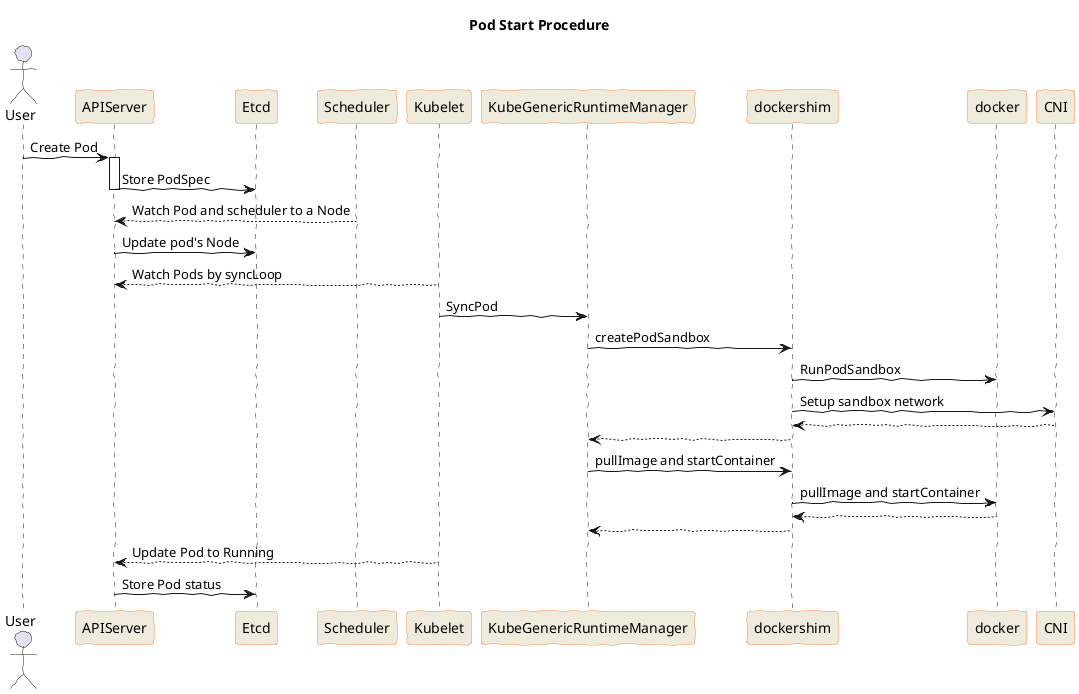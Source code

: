 @startuml
title Pod Start Procedure

skinparam handwritten true
skinparam ParticipantBackgroundColor #EEEBDC
skinparam ParticipantBorderColor #FF8844

actor User

User -> APIServer : Create Pod
activate APIServer
APIServer -> Etcd : Store PodSpec
deactivate APIServer

Scheduler --> APIServer : Watch Pod and scheduler to a Node
APIServer -> Etcd : Update pod's Node

Kubelet --> APIServer : Watch Pods by syncLoop
Kubelet -> KubeGenericRuntimeManager : SyncPod
KubeGenericRuntimeManager -> dockershim : createPodSandbox
dockershim -> docker: RunPodSandbox
dockershim -> CNI: Setup sandbox network
CNI --> dockershim
dockershim --> KubeGenericRuntimeManager

KubeGenericRuntimeManager -> dockershim: pullImage and startContainer
dockershim -> docker: pullImage and startContainer
docker --> dockershim
dockershim --> KubeGenericRuntimeManager

Kubelet --> APIServer : Update Pod to Running
APIServer -> Etcd : Store Pod status

@enduml

